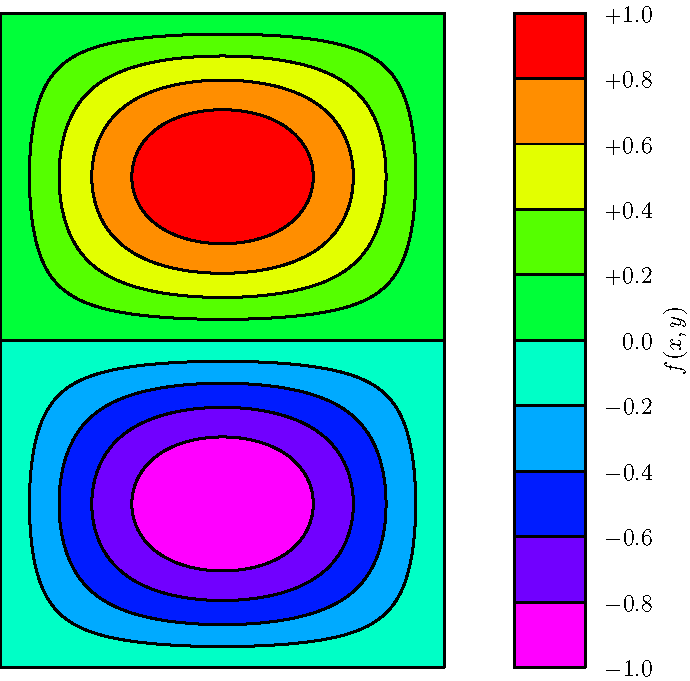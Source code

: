 import graph;
import palette;
import contour;

size(12cm,IgnoreAspect);

pair a=(pi/2,0);
pair b=(3pi/2,2pi);

real f(real x, real y) {return cos(x)*sin(y);}

int N=100;
int Divs=10;

defaultpen(1bp);

bounds range=bounds(-1,1);
    
real[] Cvals=uniform(range.min,range.max,Divs);
guide[][] g=contour(f,a,b,Cvals,N,operator --);

pen[] Palette=quantize(Rainbow(),Divs);

pen[][] interior=interior(g,extend(Palette,grey,black));
fill(g,interior);
draw(g);

palette("$f(x,y)$",range,point(SE)+(0.5,0),point(NE)+(1,0),Right,Palette,
        PaletteTicks("$%+#0.1f$",N=Divs));
